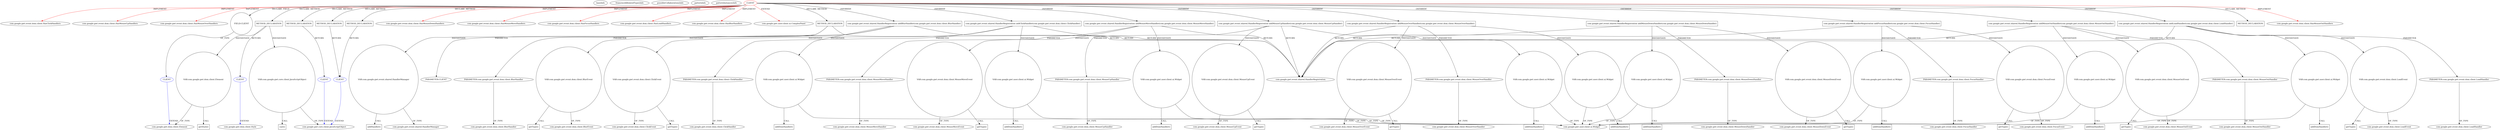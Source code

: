 digraph {
baseInfo[graphId=391,category="pattern",isAnonymous=false,possibleRelation=true]
frameworkRelatedTypesInfo[0="com.google.gwt.event.dom.client.HasBlurHandlers",1="com.google.gwt.event.dom.client.HasMouseUpHandlers",2="com.google.gwt.event.dom.client.HasMouseOverHandlers",3="com.google.gwt.user.client.ui.ComplexPanel",4="com.google.gwt.event.dom.client.HasLoadHandlers",5="com.google.gwt.event.dom.client.HasClickHandlers",6="com.google.gwt.event.dom.client.HasMouseOutHandlers",7="com.google.gwt.event.dom.client.HasMouseMoveHandlers",8="com.google.gwt.event.dom.client.HasFocusHandlers",9="com.google.gwt.event.dom.client.HasMouseDownHandlers"]
possibleCollaborationsInfo[0="391~FIELD_TYPE_DECLARATION-~com.google.gwt.event.dom.client.HasBlurHandlers com.google.gwt.event.dom.client.HasMouseUpHandlers com.google.gwt.event.dom.client.HasMouseOverHandlers com.google.gwt.user.client.ui.ComplexPanel com.google.gwt.event.dom.client.HasLoadHandlers com.google.gwt.event.dom.client.HasClickHandlers com.google.gwt.event.dom.client.HasMouseOutHandlers com.google.gwt.event.dom.client.HasMouseMoveHandlers com.google.gwt.event.dom.client.HasFocusHandlers com.google.gwt.event.dom.client.HasMouseDownHandlers ~com.google.gwt.dom.client.Element ~false~false",1="391~RETURN_TYPE_DECLARATION-CLIENT_METHOD_DECLARATION-~com.google.gwt.event.dom.client.HasBlurHandlers com.google.gwt.event.dom.client.HasMouseUpHandlers com.google.gwt.event.dom.client.HasMouseOverHandlers com.google.gwt.user.client.ui.ComplexPanel com.google.gwt.event.dom.client.HasLoadHandlers com.google.gwt.event.dom.client.HasClickHandlers com.google.gwt.event.dom.client.HasMouseOutHandlers com.google.gwt.event.dom.client.HasMouseMoveHandlers com.google.gwt.event.dom.client.HasFocusHandlers com.google.gwt.event.dom.client.HasMouseDownHandlers ~com.google.gwt.dom.client.Style ~false~false",2="391~RETURN_TYPE_DECLARATION-CLIENT_METHOD_DECLARATION-~com.google.gwt.event.dom.client.HasBlurHandlers com.google.gwt.event.dom.client.HasMouseUpHandlers com.google.gwt.event.dom.client.HasMouseOverHandlers com.google.gwt.user.client.ui.ComplexPanel com.google.gwt.event.dom.client.HasLoadHandlers com.google.gwt.event.dom.client.HasClickHandlers com.google.gwt.event.dom.client.HasMouseOutHandlers com.google.gwt.event.dom.client.HasMouseMoveHandlers com.google.gwt.event.dom.client.HasFocusHandlers com.google.gwt.event.dom.client.HasMouseDownHandlers ~com.google.gwt.core.client.JavaScriptObject ~false~false",3="391~RETURN_TYPE_DECLARATION-CLIENT_METHOD_DECLARATION-RETURN_TYPE_DECLARATION-CLIENT_METHOD_DECLARATION-~com.google.gwt.event.dom.client.HasBlurHandlers com.google.gwt.event.dom.client.HasMouseUpHandlers com.google.gwt.event.dom.client.HasMouseOverHandlers com.google.gwt.user.client.ui.ComplexPanel com.google.gwt.event.dom.client.HasLoadHandlers com.google.gwt.event.dom.client.HasClickHandlers com.google.gwt.event.dom.client.HasMouseOutHandlers com.google.gwt.event.dom.client.HasMouseMoveHandlers com.google.gwt.event.dom.client.HasFocusHandlers com.google.gwt.event.dom.client.HasMouseDownHandlers ~com.google.gwt.core.client.JavaScriptObject ~false~false"]
patternInfo[frequency=2.0,patternRootClient=0]
patternInstancesInfo[0="mguiral-GwtSvgLib~/mguiral-GwtSvgLib/GwtSvgLib-master/src/gwt/html5/svg/client/user/ui/SVGSymbolWidget.java~SVGSymbolWidget~3998",1="mguiral-GwtSvgLib~/mguiral-GwtSvgLib/GwtSvgLib-master/src/gwt/html5/svg/client/user/ui/SVGSwitchWidget.java~SVGSwitchWidget~4001"]
4[label="com.google.gwt.event.dom.client.HasClickHandlers",vertexType="FRAMEWORK_INTERFACE_TYPE",isFrameworkType=false]
0[label="CLIENT",vertexType="ROOT_CLIENT_CLASS_DECLARATION",isFrameworkType=false,color=red]
6[label="com.google.gwt.event.dom.client.HasMouseUpHandlers",vertexType="FRAMEWORK_INTERFACE_TYPE",isFrameworkType=false]
7[label="com.google.gwt.event.dom.client.HasMouseOverHandlers",vertexType="FRAMEWORK_INTERFACE_TYPE",isFrameworkType=false]
11[label="FIELD:CLIENT",vertexType="FIELD_DECLARATION",isFrameworkType=false,shape=circle]
5[label="com.google.gwt.event.dom.client.HasMouseDownHandlers",vertexType="FRAMEWORK_INTERFACE_TYPE",isFrameworkType=false]
8[label="com.google.gwt.event.dom.client.HasMouseMoveHandlers",vertexType="FRAMEWORK_INTERFACE_TYPE",isFrameworkType=false]
2[label="com.google.gwt.event.dom.client.HasFocusHandlers",vertexType="FRAMEWORK_INTERFACE_TYPE",isFrameworkType=false]
10[label="com.google.gwt.event.dom.client.HasLoadHandlers",vertexType="FRAMEWORK_INTERFACE_TYPE",isFrameworkType=false]
3[label="com.google.gwt.event.dom.client.HasBlurHandlers",vertexType="FRAMEWORK_INTERFACE_TYPE",isFrameworkType=false]
1[label="com.google.gwt.user.client.ui.ComplexPanel",vertexType="FRAMEWORK_CLASS_TYPE",isFrameworkType=false]
111[label="METHOD_DECLARATION",vertexType="CLIENT_METHOD_DECLARATION",isFrameworkType=false,shape=box]
117[label="VAR:com.google.gwt.dom.client.Element",vertexType="VARIABLE_EXPRESION",isFrameworkType=false,shape=circle]
114[label="VAR:com.google.gwt.core.client.JavaScriptObject",vertexType="VARIABLE_EXPRESION",isFrameworkType=false,shape=circle]
128[label="METHOD_DECLARATION",vertexType="CLIENT_METHOD_DECLARATION",isFrameworkType=false,shape=box]
130[label="PARAMETER:CLIENT",vertexType="PARAMETER_DECLARATION",isFrameworkType=false]
94[label="com.google.gwt.event.shared.HandlerRegistration addLoadHandler(com.google.gwt.event.dom.client.LoadHandler)",vertexType="OVERRIDING_METHOD_DECLARATION",isFrameworkType=false,shape=box]
34[label="com.google.gwt.event.shared.HandlerRegistration addClickHandler(com.google.gwt.event.dom.client.ClickHandler)",vertexType="OVERRIDING_METHOD_DECLARATION",isFrameworkType=false,shape=box]
41[label="VAR:com.google.gwt.event.dom.client.ClickEvent",vertexType="VARIABLE_EXPRESION",isFrameworkType=false,shape=circle]
43[label="com.google.gwt.event.dom.client.ClickEvent",vertexType="FRAMEWORK_CLASS_TYPE",isFrameworkType=false]
42[label="getType()",vertexType="INSIDE_CALL",isFrameworkType=false,shape=box]
36[label="PARAMETER:com.google.gwt.event.dom.client.ClickHandler",vertexType="PARAMETER_DECLARATION",isFrameworkType=false]
37[label="com.google.gwt.event.dom.client.ClickHandler",vertexType="FRAMEWORK_INTERFACE_TYPE",isFrameworkType=false]
24[label="com.google.gwt.event.shared.HandlerRegistration addBlurHandler(com.google.gwt.event.dom.client.BlurHandler)",vertexType="OVERRIDING_METHOD_DECLARATION",isFrameworkType=false,shape=box]
98[label="VAR:com.google.gwt.user.client.ui.Widget",vertexType="VARIABLE_EXPRESION",isFrameworkType=false,shape=circle]
99[label="addDomHandler()",vertexType="INSIDE_CALL",isFrameworkType=false,shape=box]
28[label="VAR:com.google.gwt.user.client.ui.Widget",vertexType="VARIABLE_EXPRESION",isFrameworkType=false,shape=circle]
29[label="addDomHandler()",vertexType="INSIDE_CALL",isFrameworkType=false,shape=box]
38[label="VAR:com.google.gwt.user.client.ui.Widget",vertexType="VARIABLE_EXPRESION",isFrameworkType=false,shape=circle]
39[label="addDomHandler()",vertexType="INSIDE_CALL",isFrameworkType=false,shape=box]
74[label="com.google.gwt.event.shared.HandlerRegistration addMouseMoveHandler(com.google.gwt.event.dom.client.MouseMoveHandler)",vertexType="OVERRIDING_METHOD_DECLARATION",isFrameworkType=false,shape=box]
76[label="PARAMETER:com.google.gwt.event.dom.client.MouseMoveHandler",vertexType="PARAMETER_DECLARATION",isFrameworkType=false]
77[label="com.google.gwt.event.dom.client.MouseMoveHandler",vertexType="FRAMEWORK_INTERFACE_TYPE",isFrameworkType=false]
78[label="VAR:com.google.gwt.user.client.ui.Widget",vertexType="VARIABLE_EXPRESION",isFrameworkType=false,shape=circle]
79[label="addDomHandler()",vertexType="INSIDE_CALL",isFrameworkType=false,shape=box]
54[label="com.google.gwt.event.shared.HandlerRegistration addMouseUpHandler(com.google.gwt.event.dom.client.MouseUpHandler)",vertexType="OVERRIDING_METHOD_DECLARATION",isFrameworkType=false,shape=box]
56[label="PARAMETER:com.google.gwt.event.dom.client.MouseUpHandler",vertexType="PARAMETER_DECLARATION",isFrameworkType=false]
57[label="com.google.gwt.event.dom.client.MouseUpHandler",vertexType="FRAMEWORK_INTERFACE_TYPE",isFrameworkType=false]
58[label="VAR:com.google.gwt.user.client.ui.Widget",vertexType="VARIABLE_EXPRESION",isFrameworkType=false,shape=circle]
59[label="addDomHandler()",vertexType="INSIDE_CALL",isFrameworkType=false,shape=box]
61[label="VAR:com.google.gwt.event.dom.client.MouseUpEvent",vertexType="VARIABLE_EXPRESION",isFrameworkType=false,shape=circle]
63[label="com.google.gwt.event.dom.client.MouseUpEvent",vertexType="FRAMEWORK_CLASS_TYPE",isFrameworkType=false]
62[label="getType()",vertexType="INSIDE_CALL",isFrameworkType=false,shape=box]
105[label="METHOD_DECLARATION",vertexType="CLIENT_METHOD_DECLARATION",isFrameworkType=false,shape=box]
133[label="VAR:com.google.gwt.event.shared.HandlerManager",vertexType="VARIABLE_EXPRESION",isFrameworkType=false,shape=circle]
134[label="addHandler()",vertexType="INSIDE_CALL",isFrameworkType=false,shape=box]
135[label="com.google.gwt.event.shared.HandlerManager",vertexType="FRAMEWORK_CLASS_TYPE",isFrameworkType=false]
123[label="METHOD_DECLARATION",vertexType="CLIENT_METHOD_DECLARATION",isFrameworkType=false,shape=box]
120[label="METHOD_DECLARATION",vertexType="CLIENT_METHOD_DECLARATION",isFrameworkType=false,shape=box]
109[label="METHOD_DECLARATION",vertexType="CLIENT_METHOD_DECLARATION",isFrameworkType=false,shape=box]
64[label="com.google.gwt.event.shared.HandlerRegistration addMouseOverHandler(com.google.gwt.event.dom.client.MouseOverHandler)",vertexType="OVERRIDING_METHOD_DECLARATION",isFrameworkType=false,shape=box]
68[label="VAR:com.google.gwt.user.client.ui.Widget",vertexType="VARIABLE_EXPRESION",isFrameworkType=false,shape=circle]
69[label="addDomHandler()",vertexType="INSIDE_CALL",isFrameworkType=false,shape=box]
71[label="VAR:com.google.gwt.event.dom.client.MouseOverEvent",vertexType="VARIABLE_EXPRESION",isFrameworkType=false,shape=circle]
72[label="getType()",vertexType="INSIDE_CALL",isFrameworkType=false,shape=box]
73[label="com.google.gwt.event.dom.client.MouseOverEvent",vertexType="FRAMEWORK_CLASS_TYPE",isFrameworkType=false]
9[label="com.google.gwt.event.dom.client.HasMouseOutHandlers",vertexType="FRAMEWORK_INTERFACE_TYPE",isFrameworkType=false]
101[label="VAR:com.google.gwt.event.dom.client.LoadEvent",vertexType="VARIABLE_EXPRESION",isFrameworkType=false,shape=circle]
102[label="getType()",vertexType="INSIDE_CALL",isFrameworkType=false,shape=box]
31[label="VAR:com.google.gwt.event.dom.client.BlurEvent",vertexType="VARIABLE_EXPRESION",isFrameworkType=false,shape=circle]
32[label="getType()",vertexType="INSIDE_CALL",isFrameworkType=false,shape=box]
33[label="com.google.gwt.event.dom.client.BlurEvent",vertexType="FRAMEWORK_CLASS_TYPE",isFrameworkType=false]
44[label="com.google.gwt.event.shared.HandlerRegistration addMouseDownHandler(com.google.gwt.event.dom.client.MouseDownHandler)",vertexType="OVERRIDING_METHOD_DECLARATION",isFrameworkType=false,shape=box]
46[label="PARAMETER:com.google.gwt.event.dom.client.MouseDownHandler",vertexType="PARAMETER_DECLARATION",isFrameworkType=false]
47[label="com.google.gwt.event.dom.client.MouseDownHandler",vertexType="FRAMEWORK_INTERFACE_TYPE",isFrameworkType=false]
48[label="VAR:com.google.gwt.user.client.ui.Widget",vertexType="VARIABLE_EXPRESION",isFrameworkType=false,shape=circle]
49[label="addDomHandler()",vertexType="INSIDE_CALL",isFrameworkType=false,shape=box]
66[label="PARAMETER:com.google.gwt.event.dom.client.MouseOverHandler",vertexType="PARAMETER_DECLARATION",isFrameworkType=false]
67[label="com.google.gwt.event.dom.client.MouseOverHandler",vertexType="FRAMEWORK_INTERFACE_TYPE",isFrameworkType=false]
96[label="PARAMETER:com.google.gwt.event.dom.client.LoadHandler",vertexType="PARAMETER_DECLARATION",isFrameworkType=false]
97[label="com.google.gwt.event.dom.client.LoadHandler",vertexType="FRAMEWORK_INTERFACE_TYPE",isFrameworkType=false]
26[label="PARAMETER:com.google.gwt.event.dom.client.BlurHandler",vertexType="PARAMETER_DECLARATION",isFrameworkType=false]
27[label="com.google.gwt.event.dom.client.BlurHandler",vertexType="FRAMEWORK_INTERFACE_TYPE",isFrameworkType=false]
15[label="com.google.gwt.event.shared.HandlerRegistration",vertexType="FRAMEWORK_INTERFACE_TYPE",isFrameworkType=false]
103[label="com.google.gwt.event.dom.client.LoadEvent",vertexType="FRAMEWORK_CLASS_TYPE",isFrameworkType=false]
81[label="VAR:com.google.gwt.event.dom.client.MouseMoveEvent",vertexType="VARIABLE_EXPRESION",isFrameworkType=false,shape=circle]
82[label="getType()",vertexType="INSIDE_CALL",isFrameworkType=false,shape=box]
118[label="getStyle()",vertexType="INSIDE_CALL",isFrameworkType=false,shape=box]
83[label="com.google.gwt.event.dom.client.MouseMoveEvent",vertexType="FRAMEWORK_CLASS_TYPE",isFrameworkType=false]
14[label="com.google.gwt.event.shared.HandlerRegistration addFocusHandler(com.google.gwt.event.dom.client.FocusHandler)",vertexType="OVERRIDING_METHOD_DECLARATION",isFrameworkType=false,shape=box]
18[label="VAR:com.google.gwt.user.client.ui.Widget",vertexType="VARIABLE_EXPRESION",isFrameworkType=false,shape=circle]
16[label="PARAMETER:com.google.gwt.event.dom.client.FocusHandler",vertexType="PARAMETER_DECLARATION",isFrameworkType=false]
19[label="addDomHandler()",vertexType="INSIDE_CALL",isFrameworkType=false,shape=box]
17[label="com.google.gwt.event.dom.client.FocusHandler",vertexType="FRAMEWORK_INTERFACE_TYPE",isFrameworkType=false]
107[label="com.google.gwt.core.client.JavaScriptObject",vertexType="FRAMEWORK_CLASS_TYPE",isFrameworkType=false]
21[label="VAR:com.google.gwt.event.dom.client.FocusEvent",vertexType="VARIABLE_EXPRESION",isFrameworkType=false,shape=circle]
22[label="getType()",vertexType="INSIDE_CALL",isFrameworkType=false,shape=box]
23[label="com.google.gwt.event.dom.client.FocusEvent",vertexType="FRAMEWORK_CLASS_TYPE",isFrameworkType=false]
115[label="cast()",vertexType="INSIDE_CALL",isFrameworkType=false,shape=box]
20[label="com.google.gwt.user.client.ui.Widget",vertexType="FRAMEWORK_CLASS_TYPE",isFrameworkType=false]
88[label="VAR:com.google.gwt.user.client.ui.Widget",vertexType="VARIABLE_EXPRESION",isFrameworkType=false,shape=circle]
89[label="addDomHandler()",vertexType="INSIDE_CALL",isFrameworkType=false,shape=box]
51[label="VAR:com.google.gwt.event.dom.client.MouseDownEvent",vertexType="VARIABLE_EXPRESION",isFrameworkType=false,shape=circle]
53[label="com.google.gwt.event.dom.client.MouseDownEvent",vertexType="FRAMEWORK_CLASS_TYPE",isFrameworkType=false]
52[label="getType()",vertexType="INSIDE_CALL",isFrameworkType=false,shape=box]
84[label="com.google.gwt.event.shared.HandlerRegistration addMouseOutHandler(com.google.gwt.event.dom.client.MouseOutHandler)",vertexType="OVERRIDING_METHOD_DECLARATION",isFrameworkType=false,shape=box]
91[label="VAR:com.google.gwt.event.dom.client.MouseOutEvent",vertexType="VARIABLE_EXPRESION",isFrameworkType=false,shape=circle]
93[label="com.google.gwt.event.dom.client.MouseOutEvent",vertexType="FRAMEWORK_CLASS_TYPE",isFrameworkType=false]
92[label="getType()",vertexType="INSIDE_CALL",isFrameworkType=false,shape=box]
86[label="PARAMETER:com.google.gwt.event.dom.client.MouseOutHandler",vertexType="PARAMETER_DECLARATION",isFrameworkType=false]
87[label="com.google.gwt.event.dom.client.MouseOutHandler",vertexType="FRAMEWORK_INTERFACE_TYPE",isFrameworkType=false]
13[label="com.google.gwt.dom.client.Element",vertexType="FRAMEWORK_CLASS_TYPE",isFrameworkType=false]
12[label="CLIENT",vertexType="REFERENCE_CLIENT_CLASS_DECLARATION",isFrameworkType=false,color=blue]
112[label="CLIENT",vertexType="REFERENCE_CLIENT_CLASS_DECLARATION",isFrameworkType=false,color=blue]
113[label="com.google.gwt.dom.client.Style",vertexType="FRAMEWORK_CLASS_TYPE",isFrameworkType=false]
121[label="CLIENT",vertexType="REFERENCE_CLIENT_CLASS_DECLARATION",isFrameworkType=false,color=blue]
106[label="CLIENT",vertexType="REFERENCE_CLIENT_CLASS_DECLARATION",isFrameworkType=false,color=blue]
94->96[label="PARAMETER"]
38->39[label="CALL"]
101->103[label="OF_TYPE"]
0->3[label="IMPLEMENT",color=red]
28->29[label="CALL"]
74->78[label="INSTANTIATE"]
98->99[label="CALL"]
0->6[label="IMPLEMENT",color=red]
0->111[label="DECLARE_METHOD"]
0->120[label="DECLARE_METHOD"]
34->36[label="PARAMETER"]
18->20[label="OF_TYPE"]
0->7[label="IMPLEMENT",color=red]
64->68[label="INSTANTIATE"]
128->133[label="INSTANTIATE"]
114->107[label="OF_TYPE"]
68->20[label="OF_TYPE"]
54->61[label="INSTANTIATE"]
46->47[label="OF_TYPE"]
51->52[label="CALL"]
101->102[label="CALL"]
0->1[label="EXTEND",color=red]
0->84[label="OVERRIDE"]
24->28[label="INSTANTIATE"]
84->86[label="PARAMETER"]
24->26[label="PARAMETER"]
91->93[label="OF_TYPE"]
0->14[label="OVERRIDE"]
112->113[label="EXTEND",color=blue]
14->16[label="PARAMETER"]
84->15[label="RETURN"]
86->87[label="OF_TYPE"]
84->88[label="INSTANTIATE"]
128->130[label="PARAMETER"]
71->72[label="CALL"]
105->106[label="RETURN"]
0->105[label="DECLARE_METHOD"]
31->33[label="OF_TYPE"]
41->42[label="CALL"]
117->118[label="CALL"]
54->56[label="PARAMETER"]
0->24[label="OVERRIDE"]
0->44[label="OVERRIDE"]
66->67[label="OF_TYPE"]
44->51[label="INSTANTIATE"]
81->82[label="CALL"]
0->128[label="DECLARE_METHOD"]
11->12[label="OF_TYPE"]
76->77[label="OF_TYPE"]
64->71[label="INSTANTIATE"]
54->15[label="RETURN"]
18->19[label="CALL"]
0->11[label="DECLARE_FIELD"]
111->117[label="INSTANTIATE"]
31->32[label="CALL"]
74->81[label="INSTANTIATE"]
88->20[label="OF_TYPE"]
34->15[label="RETURN"]
12->13[label="EXTEND",color=blue]
98->20[label="OF_TYPE"]
14->21[label="INSTANTIATE"]
111->112[label="RETURN"]
114->115[label="CALL"]
120->121[label="RETURN"]
0->10[label="IMPLEMENT",color=red]
44->46[label="PARAMETER"]
34->38[label="INSTANTIATE"]
78->79[label="CALL"]
133->135[label="OF_TYPE"]
61->62[label="CALL"]
34->41[label="INSTANTIATE"]
14->18[label="INSTANTIATE"]
0->4[label="IMPLEMENT",color=red]
64->66[label="PARAMETER"]
61->63[label="OF_TYPE"]
128->15[label="RETURN"]
24->31[label="INSTANTIATE"]
48->49[label="CALL"]
106->107[label="EXTEND",color=blue]
0->64[label="OVERRIDE"]
0->34[label="OVERRIDE"]
94->98[label="INSTANTIATE"]
64->15[label="RETURN"]
41->43[label="OF_TYPE"]
0->9[label="IMPLEMENT",color=red]
58->20[label="OF_TYPE"]
44->48[label="INSTANTIATE"]
0->8[label="IMPLEMENT",color=red]
21->22[label="CALL"]
0->54[label="OVERRIDE"]
78->20[label="OF_TYPE"]
68->69[label="CALL"]
117->13[label="OF_TYPE"]
0->94[label="OVERRIDE"]
94->101[label="INSTANTIATE"]
71->73[label="OF_TYPE"]
51->53[label="OF_TYPE"]
94->15[label="RETURN"]
81->83[label="OF_TYPE"]
121->107[label="EXTEND",color=blue]
74->15[label="RETURN"]
54->58[label="INSTANTIATE"]
0->74[label="OVERRIDE"]
0->123[label="DECLARE_METHOD"]
58->59[label="CALL"]
0->2[label="IMPLEMENT",color=red]
0->5[label="IMPLEMENT",color=red]
28->20[label="OF_TYPE"]
48->20[label="OF_TYPE"]
133->134[label="CALL"]
36->37[label="OF_TYPE"]
26->27[label="OF_TYPE"]
111->114[label="INSTANTIATE"]
24->15[label="RETURN"]
109->106[label="RETURN"]
14->15[label="RETURN"]
21->23[label="OF_TYPE"]
0->109[label="DECLARE_METHOD"]
96->97[label="OF_TYPE"]
91->92[label="CALL"]
44->15[label="RETURN"]
38->20[label="OF_TYPE"]
74->76[label="PARAMETER"]
16->17[label="OF_TYPE"]
56->57[label="OF_TYPE"]
88->89[label="CALL"]
84->91[label="INSTANTIATE"]
}
